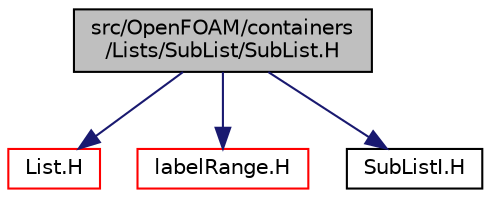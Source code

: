 digraph "src/OpenFOAM/containers/Lists/SubList/SubList.H"
{
  bgcolor="transparent";
  edge [fontname="Helvetica",fontsize="10",labelfontname="Helvetica",labelfontsize="10"];
  node [fontname="Helvetica",fontsize="10",shape=record];
  Node1 [label="src/OpenFOAM/containers\l/Lists/SubList/SubList.H",height=0.2,width=0.4,color="black", fillcolor="grey75", style="filled" fontcolor="black"];
  Node1 -> Node2 [color="midnightblue",fontsize="10",style="solid",fontname="Helvetica"];
  Node2 [label="List.H",height=0.2,width=0.4,color="red",URL="$List_8H.html"];
  Node1 -> Node3 [color="midnightblue",fontsize="10",style="solid",fontname="Helvetica"];
  Node3 [label="labelRange.H",height=0.2,width=0.4,color="red",URL="$labelRange_8H.html"];
  Node1 -> Node4 [color="midnightblue",fontsize="10",style="solid",fontname="Helvetica"];
  Node4 [label="SubListI.H",height=0.2,width=0.4,color="black",URL="$SubListI_8H.html"];
}

